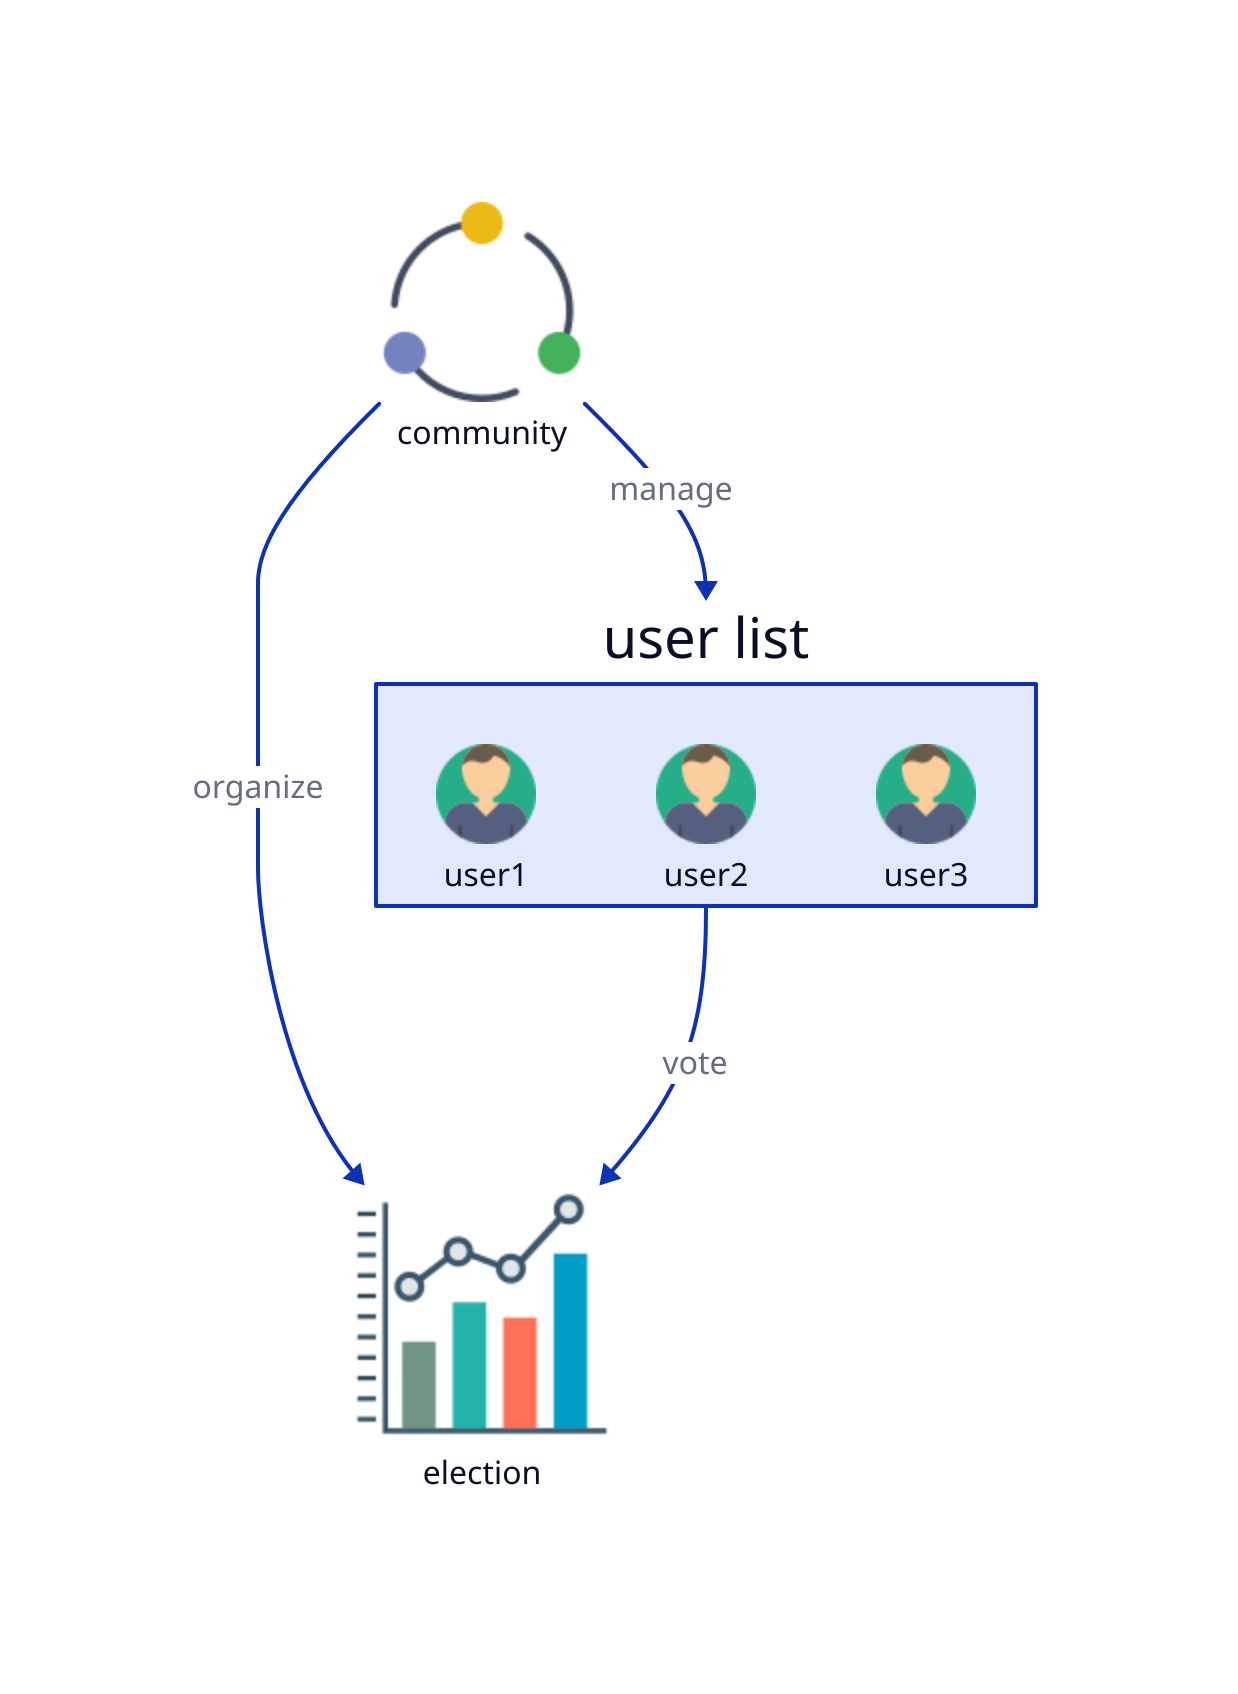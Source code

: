 community {
  shape: image
  icon: data:image/svg+xml,%3C%3Fxml%20version=%221.0%22%20encoding=%22iso-8859-1%22%3F%3E%0D%0A%3C%21--%20Generator:%20Adobe%20Illustrator%2019.0.0%2C%20SVG%20Export%20Plug-In%20.%20SVG%20Version:%206.00%20Build%200%29%20%20--%3E%0D%0A%3Csvg%20version=%221.1%22%20id=%22Capa_1%22%20xmlns=%22http:%2F%2Fwww.w3.org%2F2000%2Fsvg%22%20xmlns:xlink=%22http:%2F%2Fwww.w3.org%2F1999%2Fxlink%22%20x=%220px%22%20y=%220px%22%0D%0A%09%20viewBox=%220%200%2057%2057%22%20style=%22enable-background:new%200%200%2057%2057%3B%22%20xml:space=%22preserve%22%3E%0D%0A%3Cg%3E%0D%0A%09%3Cpath%20style=%22fill:%23424A60%3B%22%20d=%22M42.111%2C8.847c-0.473-0.29-1.087-0.143-1.376%2C0.327c-0.29%2C0.471-0.143%2C1.086%2C0.327%2C1.376%0D%0A%09%09C48.224%2C14.96%2C52.5%2C22.604%2C52.5%2C31c0%2C2.067-0.271%2C4.137-0.805%2C6.152c-0.141%2C0.533%2C0.177%2C1.081%2C0.711%2C1.223%0D%0A%09%09c0.085%2C0.022%2C0.172%2C0.033%2C0.256%2C0.033c0.443%2C0%2C0.848-0.296%2C0.966-0.744C54.207%2C35.482%2C54.5%2C33.24%2C54.5%2C31%0D%0A%09%09C54.5%2C21.905%2C49.869%2C13.623%2C42.111%2C8.847z%22%2F%3E%0D%0A%09%3Cpath%20style=%22fill:%23424A60%3B%22%20d=%22M37.671%2C53.182C34.756%2C54.388%2C31.671%2C55%2C28.5%2C55c-6.728%2C0-13.189-2.854-17.728-7.832%0D%0A%09%09c-0.372-0.408-1.003-0.437-1.413-0.065c-0.408%2C0.372-0.437%2C1.005-0.065%2C1.413C14.211%2C53.907%2C21.211%2C57%2C28.5%2C57%0D%0A%09%09c3.435%2C0%2C6.778-0.663%2C9.936-1.971c0.51-0.211%2C0.753-0.796%2C0.542-1.307C38.767%2C53.213%2C38.181%2C52.971%2C37.671%2C53.182z%22%2F%3E%0D%0A%09%3Cpath%20style=%22fill:%23424A60%3B%22%20d=%22M22.784%2C7.687c0.537-0.132%2C0.865-0.673%2C0.734-1.209c-0.13-0.536-0.674-0.862-1.208-0.734%0D%0A%09%09C11.302%2C8.434%2C3.371%2C17.838%2C2.573%2C29.146c-0.039%2C0.551%2C0.376%2C1.029%2C0.927%2C1.067c0.024%2C0.002%2C0.048%2C0.003%2C0.071%2C0.003%0D%0A%09%09c0.521%2C0%2C0.959-0.402%2C0.997-0.93C5.305%2C18.85%2C12.625%2C10.169%2C22.784%2C7.687z%22%2F%3E%0D%0A%3C%2Fg%3E%0D%0A%3Ccircle%20style=%22fill:%23EBBA16%3B%22%20cx=%2228.5%22%20cy=%226%22%20r=%226%22%2F%3E%0D%0A%3Ccircle%20style=%22fill:%237383BF%3B%22%20cx=%226.5%22%20cy=%2243%22%20r=%226%22%2F%3E%0D%0A%3Ccircle%20style=%22fill:%2343B05C%3B%22%20cx=%2250.5%22%20cy=%2243%22%20r=%226%22%2F%3E%0D%0A%3Cg%3E%0D%0A%3C%2Fg%3E%0D%0A%3Cg%3E%0D%0A%3C%2Fg%3E%0D%0A%3Cg%3E%0D%0A%3C%2Fg%3E%0D%0A%3Cg%3E%0D%0A%3C%2Fg%3E%0D%0A%3Cg%3E%0D%0A%3C%2Fg%3E%0D%0A%3Cg%3E%0D%0A%3C%2Fg%3E%0D%0A%3Cg%3E%0D%0A%3C%2Fg%3E%0D%0A%3Cg%3E%0D%0A%3C%2Fg%3E%0D%0A%3Cg%3E%0D%0A%3C%2Fg%3E%0D%0A%3Cg%3E%0D%0A%3C%2Fg%3E%0D%0A%3Cg%3E%0D%0A%3C%2Fg%3E%0D%0A%3Cg%3E%0D%0A%3C%2Fg%3E%0D%0A%3Cg%3E%0D%0A%3C%2Fg%3E%0D%0A%3Cg%3E%0D%0A%3C%2Fg%3E%0D%0A%3Cg%3E%0D%0A%3C%2Fg%3E%0D%0A%3C%2Fsvg%3E%0D%0A
  width: 100
  height: 100
}
users: user list {
  user1: {
    shape: image
    icon: data:image/svg+xml,%3C%3Fxml%20version=%221.0%22%20encoding=%22iso-8859-1%22%3F%3E%0D%0A%3C%21--%20Generator:%20Adobe%20Illustrator%2019.0.0%2C%20SVG%20Export%20Plug-In%20.%20SVG%20Version:%206.00%20Build%200%29%20%20--%3E%0D%0A%3Csvg%20version=%221.1%22%20id=%22Capa_1%22%20xmlns=%22http:%2F%2Fwww.w3.org%2F2000%2Fsvg%22%20xmlns:xlink=%22http:%2F%2Fwww.w3.org%2F1999%2Fxlink%22%20x=%220px%22%20y=%220px%22%0D%0A%09%20viewBox=%220%200%2058%2058%22%20style=%22enable-background:new%200%200%2058%2058%3B%22%20xml:space=%22preserve%22%3E%0D%0A%3Ccircle%20style=%22fill:%2325AE88%3B%22%20cx=%2229%22%20cy=%2229%22%20r=%2229%22%2F%3E%0D%0A%3Cpath%20style=%22fill:%23FBCE9D%3B%22%20d=%22M52.932%2C45.376C52.275%2C38.985%2C46.876%2C34%2C40.311%2C34h-5.946C33.611%2C34%2C33%2C33.389%2C33%2C32.635V31.99%0D%0A%09c0-0.583%2C0.379-1.082%2C0.925-1.287c5.804-2.182%2C9.778-11.704%2C8.971-18.433C42.134%2C5.919%2C36.97%2C0.801%2C30.614%2C0.09%0D%0A%09c-0.517-0.058-1.029-0.086-1.535-0.088c-0.016%2C0-0.032-0.001-0.048-0.001C21.285-0.016%2C15%2C6.258%2C15%2C14%0D%0A%09c0%2C6.024%2C3.807%2C14.755%2C9.145%2C16.729C24.668%2C30.922%2C25%2C31.442%2C25%2C32v0.635C25%2C33.389%2C24.389%2C34%2C23.635%2C34h-5.946%0D%0A%09c-6.565%2C0-11.964%2C4.985-12.621%2C11.376C10.293%2C52.998%2C19.061%2C58%2C29%2C58S47.707%2C52.998%2C52.932%2C45.376z%22%2F%3E%0D%0A%3Cpath%20style=%22fill:%236B5B4B%3B%22%20d=%22M33.492%2C6.61c3.715%2C1.021%2C7.213%2C3.306%2C9.453%2C6.322c-0.016-0.221-0.023-0.447-0.049-0.663%0D%0A%09C42.134%2C5.919%2C36.97%2C0.801%2C30.614%2C0.09c-0.517-0.058-1.029-0.086-1.535-0.088c-0.016%2C0-0.032-0.001-0.048-0.001%0D%0A%09c-6.92-0.015-12.66%2C4.995-13.808%2C11.583l0.005%2C0c0.179%2C0.252%2C0.354%2C0.507%2C0.545%2C0.75c0.07-0.087%2C0.141-0.173%2C0.213-0.258%0D%0A%09c2-2.38%2C5.341-2.931%2C8.183-1.671C25.034%2C10.787%2C25.992%2C11%2C27%2C11C29.942%2C11%2C32.456%2C9.182%2C33.492%2C6.61z%22%2F%3E%0D%0A%3Cpath%20style=%22fill:%23556080%3B%22%20d=%22M52.932%2C45.376C52.275%2C38.985%2C46.876%2C34%2C40.311%2C34H37l-8%2C8l-8-8h-3.311%0D%0A%09c-6.565%2C0-11.964%2C4.985-12.621%2C11.376C10.293%2C52.998%2C19.061%2C58%2C29%2C58S47.707%2C52.998%2C52.932%2C45.376z%22%2F%3E%0D%0A%3Cpath%20style=%22fill:%23424A60%3B%22%20d=%22M43%2C54.392c0.685-0.379%2C1.35-0.789%2C2-1.22V47h-2V54.392z%22%2F%3E%0D%0A%3Cpath%20style=%22fill:%23424A60%3B%22%20d=%22M15%2C54.392V47h-2v6.172C13.65%2C53.603%2C14.315%2C54.013%2C15%2C54.392z%22%2F%3E%0D%0A%3Cg%3E%0D%0A%3C%2Fg%3E%0D%0A%3Cg%3E%0D%0A%3C%2Fg%3E%0D%0A%3Cg%3E%0D%0A%3C%2Fg%3E%0D%0A%3Cg%3E%0D%0A%3C%2Fg%3E%0D%0A%3Cg%3E%0D%0A%3C%2Fg%3E%0D%0A%3Cg%3E%0D%0A%3C%2Fg%3E%0D%0A%3Cg%3E%0D%0A%3C%2Fg%3E%0D%0A%3Cg%3E%0D%0A%3C%2Fg%3E%0D%0A%3Cg%3E%0D%0A%3C%2Fg%3E%0D%0A%3Cg%3E%0D%0A%3C%2Fg%3E%0D%0A%3Cg%3E%0D%0A%3C%2Fg%3E%0D%0A%3Cg%3E%0D%0A%3C%2Fg%3E%0D%0A%3Cg%3E%0D%0A%3C%2Fg%3E%0D%0A%3Cg%3E%0D%0A%3C%2Fg%3E%0D%0A%3Cg%3E%0D%0A%3C%2Fg%3E%0D%0A%3C%2Fsvg%3E%0D%0A
    width: 50
    height: 50
  }
  user2: {
    shape: image
    icon: data:image/svg+xml,%3C%3Fxml%20version=%221.0%22%20encoding=%22iso-8859-1%22%3F%3E%0D%0A%3C%21--%20Generator:%20Adobe%20Illustrator%2019.0.0%2C%20SVG%20Export%20Plug-In%20.%20SVG%20Version:%206.00%20Build%200%29%20%20--%3E%0D%0A%3Csvg%20version=%221.1%22%20id=%22Capa_1%22%20xmlns=%22http:%2F%2Fwww.w3.org%2F2000%2Fsvg%22%20xmlns:xlink=%22http:%2F%2Fwww.w3.org%2F1999%2Fxlink%22%20x=%220px%22%20y=%220px%22%0D%0A%09%20viewBox=%220%200%2058%2058%22%20style=%22enable-background:new%200%200%2058%2058%3B%22%20xml:space=%22preserve%22%3E%0D%0A%3Ccircle%20style=%22fill:%2325AE88%3B%22%20cx=%2229%22%20cy=%2229%22%20r=%2229%22%2F%3E%0D%0A%3Cpath%20style=%22fill:%23FBCE9D%3B%22%20d=%22M52.932%2C45.376C52.275%2C38.985%2C46.876%2C34%2C40.311%2C34h-5.946C33.611%2C34%2C33%2C33.389%2C33%2C32.635V31.99%0D%0A%09c0-0.583%2C0.379-1.082%2C0.925-1.287c5.804-2.182%2C9.778-11.704%2C8.971-18.433C42.134%2C5.919%2C36.97%2C0.801%2C30.614%2C0.09%0D%0A%09c-0.517-0.058-1.029-0.086-1.535-0.088c-0.016%2C0-0.032-0.001-0.048-0.001C21.285-0.016%2C15%2C6.258%2C15%2C14%0D%0A%09c0%2C6.024%2C3.807%2C14.755%2C9.145%2C16.729C24.668%2C30.922%2C25%2C31.442%2C25%2C32v0.635C25%2C33.389%2C24.389%2C34%2C23.635%2C34h-5.946%0D%0A%09c-6.565%2C0-11.964%2C4.985-12.621%2C11.376C10.293%2C52.998%2C19.061%2C58%2C29%2C58S47.707%2C52.998%2C52.932%2C45.376z%22%2F%3E%0D%0A%3Cpath%20style=%22fill:%236B5B4B%3B%22%20d=%22M33.492%2C6.61c3.715%2C1.021%2C7.213%2C3.306%2C9.453%2C6.322c-0.016-0.221-0.023-0.447-0.049-0.663%0D%0A%09C42.134%2C5.919%2C36.97%2C0.801%2C30.614%2C0.09c-0.517-0.058-1.029-0.086-1.535-0.088c-0.016%2C0-0.032-0.001-0.048-0.001%0D%0A%09c-6.92-0.015-12.66%2C4.995-13.808%2C11.583l0.005%2C0c0.179%2C0.252%2C0.354%2C0.507%2C0.545%2C0.75c0.07-0.087%2C0.141-0.173%2C0.213-0.258%0D%0A%09c2-2.38%2C5.341-2.931%2C8.183-1.671C25.034%2C10.787%2C25.992%2C11%2C27%2C11C29.942%2C11%2C32.456%2C9.182%2C33.492%2C6.61z%22%2F%3E%0D%0A%3Cpath%20style=%22fill:%23556080%3B%22%20d=%22M52.932%2C45.376C52.275%2C38.985%2C46.876%2C34%2C40.311%2C34H37l-8%2C8l-8-8h-3.311%0D%0A%09c-6.565%2C0-11.964%2C4.985-12.621%2C11.376C10.293%2C52.998%2C19.061%2C58%2C29%2C58S47.707%2C52.998%2C52.932%2C45.376z%22%2F%3E%0D%0A%3Cpath%20style=%22fill:%23424A60%3B%22%20d=%22M43%2C54.392c0.685-0.379%2C1.35-0.789%2C2-1.22V47h-2V54.392z%22%2F%3E%0D%0A%3Cpath%20style=%22fill:%23424A60%3B%22%20d=%22M15%2C54.392V47h-2v6.172C13.65%2C53.603%2C14.315%2C54.013%2C15%2C54.392z%22%2F%3E%0D%0A%3Cg%3E%0D%0A%3C%2Fg%3E%0D%0A%3Cg%3E%0D%0A%3C%2Fg%3E%0D%0A%3Cg%3E%0D%0A%3C%2Fg%3E%0D%0A%3Cg%3E%0D%0A%3C%2Fg%3E%0D%0A%3Cg%3E%0D%0A%3C%2Fg%3E%0D%0A%3Cg%3E%0D%0A%3C%2Fg%3E%0D%0A%3Cg%3E%0D%0A%3C%2Fg%3E%0D%0A%3Cg%3E%0D%0A%3C%2Fg%3E%0D%0A%3Cg%3E%0D%0A%3C%2Fg%3E%0D%0A%3Cg%3E%0D%0A%3C%2Fg%3E%0D%0A%3Cg%3E%0D%0A%3C%2Fg%3E%0D%0A%3Cg%3E%0D%0A%3C%2Fg%3E%0D%0A%3Cg%3E%0D%0A%3C%2Fg%3E%0D%0A%3Cg%3E%0D%0A%3C%2Fg%3E%0D%0A%3Cg%3E%0D%0A%3C%2Fg%3E%0D%0A%3C%2Fsvg%3E%0D%0A
    width: 50
    height: 50
  }
  user3: {
    shape: image
    icon: data:image/svg+xml,%3C%3Fxml%20version=%221.0%22%20encoding=%22iso-8859-1%22%3F%3E%0D%0A%3C%21--%20Generator:%20Adobe%20Illustrator%2019.0.0%2C%20SVG%20Export%20Plug-In%20.%20SVG%20Version:%206.00%20Build%200%29%20%20--%3E%0D%0A%3Csvg%20version=%221.1%22%20id=%22Capa_1%22%20xmlns=%22http:%2F%2Fwww.w3.org%2F2000%2Fsvg%22%20xmlns:xlink=%22http:%2F%2Fwww.w3.org%2F1999%2Fxlink%22%20x=%220px%22%20y=%220px%22%0D%0A%09%20viewBox=%220%200%2058%2058%22%20style=%22enable-background:new%200%200%2058%2058%3B%22%20xml:space=%22preserve%22%3E%0D%0A%3Ccircle%20style=%22fill:%2325AE88%3B%22%20cx=%2229%22%20cy=%2229%22%20r=%2229%22%2F%3E%0D%0A%3Cpath%20style=%22fill:%23FBCE9D%3B%22%20d=%22M52.932%2C45.376C52.275%2C38.985%2C46.876%2C34%2C40.311%2C34h-5.946C33.611%2C34%2C33%2C33.389%2C33%2C32.635V31.99%0D%0A%09c0-0.583%2C0.379-1.082%2C0.925-1.287c5.804-2.182%2C9.778-11.704%2C8.971-18.433C42.134%2C5.919%2C36.97%2C0.801%2C30.614%2C0.09%0D%0A%09c-0.517-0.058-1.029-0.086-1.535-0.088c-0.016%2C0-0.032-0.001-0.048-0.001C21.285-0.016%2C15%2C6.258%2C15%2C14%0D%0A%09c0%2C6.024%2C3.807%2C14.755%2C9.145%2C16.729C24.668%2C30.922%2C25%2C31.442%2C25%2C32v0.635C25%2C33.389%2C24.389%2C34%2C23.635%2C34h-5.946%0D%0A%09c-6.565%2C0-11.964%2C4.985-12.621%2C11.376C10.293%2C52.998%2C19.061%2C58%2C29%2C58S47.707%2C52.998%2C52.932%2C45.376z%22%2F%3E%0D%0A%3Cpath%20style=%22fill:%236B5B4B%3B%22%20d=%22M33.492%2C6.61c3.715%2C1.021%2C7.213%2C3.306%2C9.453%2C6.322c-0.016-0.221-0.023-0.447-0.049-0.663%0D%0A%09C42.134%2C5.919%2C36.97%2C0.801%2C30.614%2C0.09c-0.517-0.058-1.029-0.086-1.535-0.088c-0.016%2C0-0.032-0.001-0.048-0.001%0D%0A%09c-6.92-0.015-12.66%2C4.995-13.808%2C11.583l0.005%2C0c0.179%2C0.252%2C0.354%2C0.507%2C0.545%2C0.75c0.07-0.087%2C0.141-0.173%2C0.213-0.258%0D%0A%09c2-2.38%2C5.341-2.931%2C8.183-1.671C25.034%2C10.787%2C25.992%2C11%2C27%2C11C29.942%2C11%2C32.456%2C9.182%2C33.492%2C6.61z%22%2F%3E%0D%0A%3Cpath%20style=%22fill:%23556080%3B%22%20d=%22M52.932%2C45.376C52.275%2C38.985%2C46.876%2C34%2C40.311%2C34H37l-8%2C8l-8-8h-3.311%0D%0A%09c-6.565%2C0-11.964%2C4.985-12.621%2C11.376C10.293%2C52.998%2C19.061%2C58%2C29%2C58S47.707%2C52.998%2C52.932%2C45.376z%22%2F%3E%0D%0A%3Cpath%20style=%22fill:%23424A60%3B%22%20d=%22M43%2C54.392c0.685-0.379%2C1.35-0.789%2C2-1.22V47h-2V54.392z%22%2F%3E%0D%0A%3Cpath%20style=%22fill:%23424A60%3B%22%20d=%22M15%2C54.392V47h-2v6.172C13.65%2C53.603%2C14.315%2C54.013%2C15%2C54.392z%22%2F%3E%0D%0A%3Cg%3E%0D%0A%3C%2Fg%3E%0D%0A%3Cg%3E%0D%0A%3C%2Fg%3E%0D%0A%3Cg%3E%0D%0A%3C%2Fg%3E%0D%0A%3Cg%3E%0D%0A%3C%2Fg%3E%0D%0A%3Cg%3E%0D%0A%3C%2Fg%3E%0D%0A%3Cg%3E%0D%0A%3C%2Fg%3E%0D%0A%3Cg%3E%0D%0A%3C%2Fg%3E%0D%0A%3Cg%3E%0D%0A%3C%2Fg%3E%0D%0A%3Cg%3E%0D%0A%3C%2Fg%3E%0D%0A%3Cg%3E%0D%0A%3C%2Fg%3E%0D%0A%3Cg%3E%0D%0A%3C%2Fg%3E%0D%0A%3Cg%3E%0D%0A%3C%2Fg%3E%0D%0A%3Cg%3E%0D%0A%3C%2Fg%3E%0D%0A%3Cg%3E%0D%0A%3C%2Fg%3E%0D%0A%3Cg%3E%0D%0A%3C%2Fg%3E%0D%0A%3C%2Fsvg%3E%0D%0A
    width: 50
    height: 50

  }
}
election {
  shape: image
  icon: data:image/svg+xml,%3Csvg%20id=%22Layer_1%22%20enable-background=%22new%200%200%20150%20150%22%20height=%22512%22%20viewBox=%220%200%20150%20150%22%20width=%22512%22%20xmlns=%22http:%2F%2Fwww.w3.org%2F2000%2Fsvg%22%3E%3Cg%3E%3Cpath%20d=%22m147.919%20145h-131.038v-135.162h3.062v132.1h127.976z%22%20fill=%22%233a556a%22%2F%3E%3Cpath%20d=%22m28.272%2091.229h19.557v50.709h-19.557z%22%20fill=%22%23709584%22%2F%3E%3Cpath%20d=%22m57.852%2068.182h19.557v73.756h-19.557z%22%20fill=%22%2321b3a9%22%2F%3E%3Cpath%20d=%22m87.453%2077.123h19.557v64.815h-19.557z%22%20fill=%22%23fe7058%22%2F%3E%3Cpath%20d=%22m117.033%2039.602h19.557v102.336h-19.557z%22%20fill=%22%23029bc5%22%2F%3E%3Cpath%20d=%22m32.886%2061.547-1.654-3.736%2029.641-22.496%2030.989%2012.085%2033.438-36.398%203.022%202.756-35.031%2038.133-31.989-12.289z%22%20fill=%22%233a556a%22%2F%3E%3Ccircle%20cx=%2291.944%22%20cy=%2248.36%22%20fill=%22%233a556a%22%20r=%228.758%22%2F%3E%3Cpath%20d=%22m125.79%205c-4.837%200-8.758%203.921-8.758%208.758s3.921%208.758%208.758%208.758%208.758-3.921%208.758-8.758-3.921-8.758-8.758-8.758z%22%20fill=%22%233a556a%22%2F%3E%3Cpath%20d=%22m125.79%208.675c-2.807%200-5.083%202.276-5.083%205.083s2.276%205.083%205.083%205.083%205.083-2.276%205.083-5.083c0-2.808-2.275-5.083-5.083-5.083z%22%20fill=%22%23e1e6e9%22%2F%3E%3Cpath%20d=%22m91.944%2043.276c-2.807.001-5.083%202.277-5.082%205.084s2.277%205.083%205.084%205.082c2.767-.001%205.025-2.214%205.081-4.981.056-2.807-2.173-5.128-4.98-5.184-.035%200-.069-.001-.103-.001z%22%20fill=%22%23e1e6e9%22%2F%3E%3Cpath%20d=%22m61.098%2029.701c-4.837%200-8.758%203.921-8.758%208.758s3.921%208.758%208.758%208.758%208.758-3.921%208.758-8.758-3.921-8.758-8.758-8.758z%22%20fill=%22%233a556a%22%2F%3E%3Cpath%20d=%22m32.518%2050.217c-4.837%200-8.758%203.921-8.758%208.758s3.921%208.758%208.758%208.758%208.758-3.921%208.758-8.758-3.921-8.758-8.758-8.758z%22%20fill=%22%233a556a%22%2F%3E%3Cpath%20d=%22m61.098%2033.355c-2.819-.011-5.113%202.264-5.124%205.083s2.264%205.113%205.083%205.124%205.113-2.264%205.124-5.083c0-.007%200-.014%200-.02.011-2.807-2.255-5.092-5.063-5.103-.006-.001-.013-.001-.02-.001z%22%20fill=%22%23e1e6e9%22%2F%3E%3Cpath%20d=%22m32.518%2053.892c-2.807%200-5.083%202.276-5.083%205.083s2.276%205.083%205.083%205.083%205.083-2.276%205.083-5.083c-.011-2.803-2.28-5.072-5.083-5.083z%22%20fill=%22%23e1e6e9%22%2F%3E%3Cg%20fill=%22%232f4859%22%3E%3Cpath%20d=%22m2.081%2015.044h10.779v2.613h-10.779z%22%2F%3E%3Cpath%20d=%22m2.081%2027.088h10.779v2.613h-10.779z%22%2F%3E%3Cpath%20d=%22m2.081%2039.112h10.779v2.613h-10.779z%22%2F%3E%3Cpath%20d=%22m2.081%2051.136h10.779v2.613h-10.779z%22%2F%3E%3Cpath%20d=%22m2.081%2063.16h10.779v2.613h-10.779z%22%2F%3E%3Cpath%20d=%22m2.081%2075.204h10.779v2.613h-10.779z%22%2F%3E%3Cpath%20d=%22m2.081%2087.228h10.779v2.613h-10.779z%22%2F%3E%3Cpath%20d=%22m2.081%2099.252h10.779v2.613h-10.779z%22%2F%3E%3Cpath%20d=%22m2.081%20111.276h10.779v2.613h-10.779z%22%2F%3E%3Cpath%20d=%22m2.081%20123.32h10.779v2.613h-10.779z%22%2F%3E%3Cpath%20d=%22m2.081%20135.344h10.779v2.613h-10.779z%22%2F%3E%3C%2Fg%3E%3C%2Fg%3E%3C%2Fsvg%3E
}

community -> election: organize
community -> users: manage
users -> election: vote